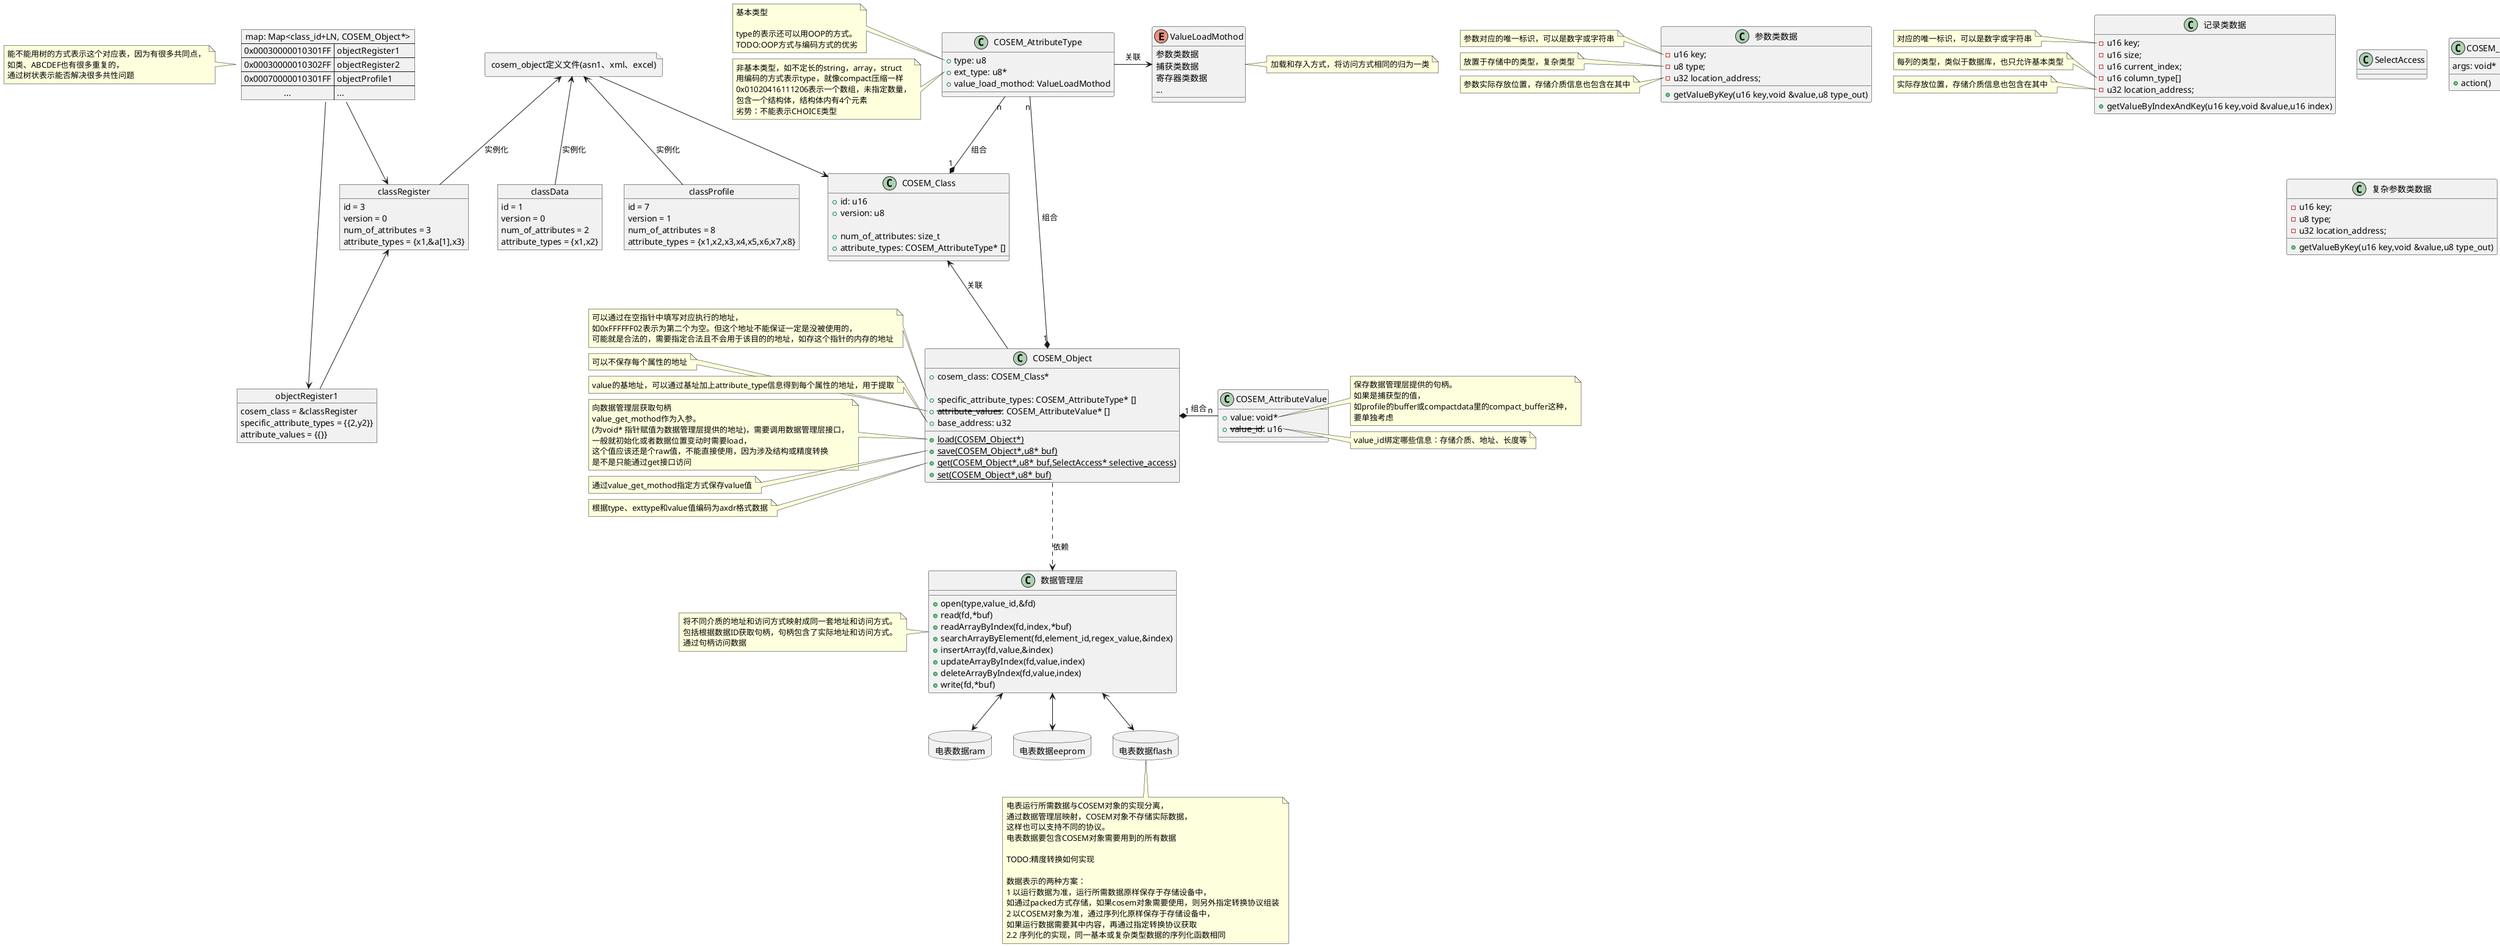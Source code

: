 @startuml cosem对象类图

allowmixing

map "map: Map<class_id+LN, COSEM_Object*>" as object_map {
 0x00030000010301FF => objectRegister1
 0x00030000010302FF => objectRegister2
 0x00070000010301FF => objectProfile1
 ... => ...
}

note left of object_map
    能不能用树的方式表示这个对应表，因为有很多共同点，
    如类、ABCDEF也有很多重复的，
    通过树状表示能否解决很多共性问题
end note

class COSEM_Class
{
    +id: u16
    +version: u8

    +num_of_attributes: size_t
    +attribute_types: COSEM_AttributeType* []
}

class COSEM_Object
{
    +cosem_class: COSEM_Class*

    +specific_attribute_types: COSEM_AttributeType* []
    +--attribute_values--: COSEM_AttributeValue* []
    +base_address: u32

    +{static} load(COSEM_Object*)
    +{static} save(COSEM_Object*,u8* buf)
    +{static} get(COSEM_Object*,u8* buf,SelectAccess* selective_access)
    +{static} set(COSEM_Object*,u8* buf)
}

note left of COSEM_Object::specific_attribute_types
  可以通过在空指针中填写对应执行的地址，
  如0xFFFFFF02表示为第二个为空。但这个地址不能保证一定是没被使用的，
  可能就是合法的，需要指定合法且不会用于该目的的地址，如存这个指针的内存的地址
end note

note left of COSEM_Object::attribute_values
    可以不保存每个属性的地址
end note

note left of COSEM_Object::base_address
    value的基地址，可以通过基址加上attribute_type信息得到每个属性的地址，用于提取
end note

class COSEM_AttributeType
{
    +type: u8
    +ext_type: u8*
    +value_load_mothod: ValueLoadMothod
}

class COSEM_AttributeValue
{
    +value: void*
    +--value_id--: u16
}

object classRegister{
    id = 3
    version = 0
    num_of_attributes = 3
    attribute_types = {x1,&a[1],x3}
}
object classData{
    id = 1
    version = 0
    num_of_attributes = 2
    attribute_types = {x1,x2}
}



object classProfile{
    id = 7
    version = 1
    num_of_attributes = 8
    attribute_types = {x1,x2,x3,x4,x5,x6,x7,x8}
}
object objectRegister1{
    cosem_class = &classRegister
    specific_attribute_types = {{2,y2}}
    attribute_values = {{}}
}

note left of COSEM_AttributeType::type
    基本类型

    type的表示还可以用OOP的方式。
    TODO:OOP方式与编码方式的优劣
end note
note left of COSEM_AttributeType::ext_type
    非基本类型，如不定长的string，array，struct
    用编码的方式表示type，就像compact压缩一样
    0x01020416111206表示一个数组，未指定数量，
    包含一个结构体，结构体内有4个元素
    劣势：不能表示CHOICE类型
end note

note right of COSEM_AttributeValue::value
    保存数据管理层提供的句柄。
    如果是捕获型的值，
    如profile的buffer或compactdata里的compact_buffer这种，
    要单独考虑
end note

note left of COSEM_AttributeValue::value_load_mothod
    访问value的方式，包括数据ID以及访问方式
end note

note left of COSEM_Object::load(COSEM_Object*)
    向数据管理层获取句柄
    value_get_mothod作为入参。
    (为void* 指针赋值为数据管理层提供的地址)，需要调用数据管理层接口，
    一般就初始化或者数据位置变动时需要load，
    这个值应该还是个raw值，不能直接使用，因为涉及结构或精度转换
    是不是只能通过get接口访问
end note
note left of COSEM_Object::save
    通过value_get_mothod指定方式保存value值
end note

note left of COSEM_Object::get
    根据type、exttype和value值编码为axdr格式数据
end note


enum ValueLoadMothod
{
    参数类数据
    捕获类数据
    寄存器类数据
    ...
}

class SelectAccess
{

}

note right of ValueLoadMothod
    加载和存入方式，将访问方式相同的归为一类
end note

class COSEM_Method
{
    args: void*
    +action()
}

file "cosem_object定义文件(asn1、xml、excel)"

class 数据管理层
{
    +open(type,value_id,&fd)
    +read(fd,*buf)
    +readArrayByIndex(fd,index,*buf)
    +searchArrayByElement(fd,element_id,regex_value,&index)
    +insertArray(fd,value,&index)
    +updateArrayByIndex(fd,value,index)
    +deleteArrayByIndex(fd,value,index)
    +write(fd,*buf)
}
note left of 数据管理层
    将不同介质的地址和访问方式映射成同一套地址和访问方式。
    包括根据数据ID获取句柄，句柄包含了实际地址和访问方式。
    通过句柄访问数据
end note
database "电表数据ram"
database "电表数据eeprom"
database "电表数据flash"
note bottom of "电表数据flash"
    电表运行所需数据与COSEM对象的实现分离，
    通过数据管理层映射，COSEM对象不存储实际数据，
    这样也可以支持不同的协议。
    电表数据要包含COSEM对象需要用到的所有数据
    
    TODO:精度转换如何实现

    数据表示的两种方案：
    1 以运行数据为准，运行所需数据原样保存于存储设备中，
    如通过packed方式存储，如果cosem对象需要使用，则另外指定转换协议组装
    2 以COSEM对象为准，通过序列化原样保存于存储设备中，
    如果运行数据需要其中内容，再通过指定转换协议获取
    2.2 序列化的实现，同一基本或复杂类型数据的序列化函数相同
end note

note right of COSEM_AttributeValue::value_id
  value_id绑定哪些信息：存储介质、地址、长度等
end note

class 参数类数据
{
    -u16 key;
    -u8 type;
    -u32 location_address;
    
    +getValueByKey(u16 key,void &value,u8 type_out)
}

note left of 参数类数据::key
    参数对应的唯一标识，可以是数字或字符串
end note
note left of 参数类数据::type
    放置于存储中的类型，只允许简单类型
end note
note left of 参数类数据::location_address
    参数实际存放位置，存储介质信息也包含在其中
end note

class 复杂参数类数据
{
    -u16 key;
    -u8 type;
    -u32 location_address;
    
    +getValueByKey(u16 key,void &value,u8 type_out)
}

note left of 参数类数据::key
    参数对应的唯一标识，可以是数字或字符串
end note
note left of 参数类数据::type
    放置于存储中的类型，复杂类型
end note
note left of 参数类数据::location_address
    参数实际存放位置，存储介质信息也包含在其中
end note

class 记录类数据
{
    -u16 key;
    -u16 size;
    -u16 current_index;
    -u16 column_type[] 
    -u32 location_address;
    
    +getValueByIndexAndKey(u16 key,void &value,u16 index)
}

note left of 记录类数据::key
    对应的唯一标识，可以是数字或字符串
end note
note left of 记录类数据::column_type
    每列的类型，类似于数据库，也只允许基本类型
end note
note left of 记录类数据::location_address
    实际存放位置，存储介质信息也包含在其中
end note



COSEM_Object "1" *-right- "n" COSEM_AttributeValue:组合
' COSEM_Object "1" *-up- "n" COSEM_Method:组合
COSEM_Class <-- COSEM_Object: 关联
"cosem_object定义文件(asn1、xml、excel)" --> COSEM_Class
classData -up-> "cosem_object定义文件(asn1、xml、excel)": 实例化
classRegister -up-> "cosem_object定义文件(asn1、xml、excel)": 实例化
classProfile -up-> "cosem_object定义文件(asn1、xml、excel)": 实例化
classRegister <-down- objectRegister1
COSEM_Object "1" *-up- "n" COSEM_AttributeType: 组合
COSEM_Class "1" *-up- "n" COSEM_AttributeType: 组合
COSEM_Object ..> 数据管理层:依赖
数据管理层 <--> "电表数据flash"
数据管理层 <--> "电表数据eeprom"
数据管理层 <--> "电表数据ram"
COSEM_AttributeType -right-> ValueLoadMothod: 关联
' COSEM_Object --> SelectAccess
object_map -right-> objectRegister1
object_map --> classRegister

@enduml